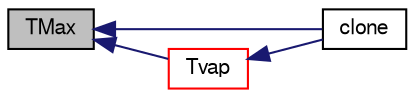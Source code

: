 digraph "TMax"
{
  bgcolor="transparent";
  edge [fontname="FreeSans",fontsize="10",labelfontname="FreeSans",labelfontsize="10"];
  node [fontname="FreeSans",fontsize="10",shape=record];
  rankdir="LR";
  Node266 [label="TMax",height=0.2,width=0.4,color="black", fillcolor="grey75", style="filled", fontcolor="black"];
  Node266 -> Node267 [dir="back",color="midnightblue",fontsize="10",style="solid",fontname="FreeSans"];
  Node267 [label="clone",height=0.2,width=0.4,color="black",URL="$a24314.html#a6d7553cfba31357b94c3905bdc0bf58c",tooltip="Construct and return a clone. "];
  Node266 -> Node268 [dir="back",color="midnightblue",fontsize="10",style="solid",fontname="FreeSans"];
  Node268 [label="Tvap",height=0.2,width=0.4,color="red",URL="$a24314.html#a50c3869999c33a16d9937f0b54cb4be1",tooltip="Return vapourisation temperature. "];
  Node268 -> Node267 [dir="back",color="midnightblue",fontsize="10",style="solid",fontname="FreeSans"];
}
